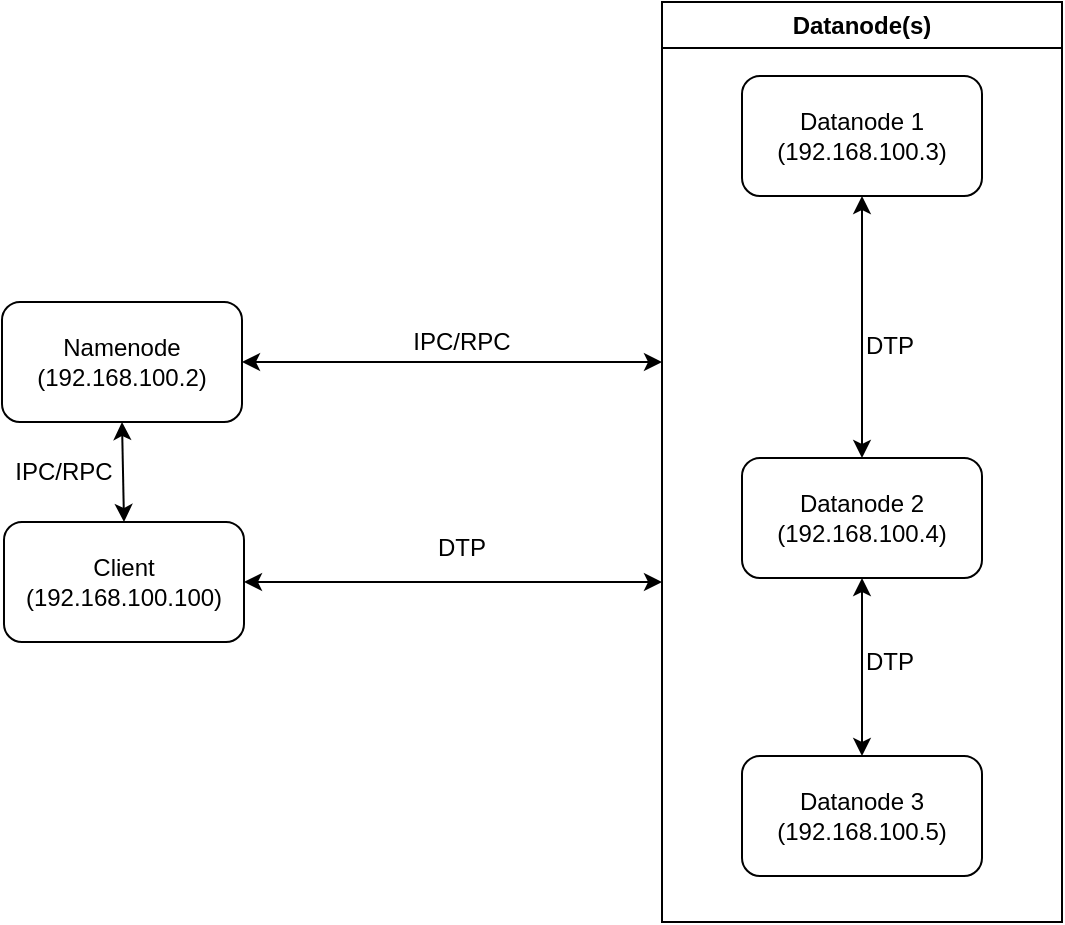 <mxfile version="21.0.6" type="device"><diagram name="Page-1" id="kxx6QXw3SyqQf62TsNWG"><mxGraphModel dx="1360" dy="811" grid="1" gridSize="10" guides="1" tooltips="1" connect="1" arrows="1" fold="1" page="1" pageScale="1" pageWidth="850" pageHeight="1100" math="0" shadow="0"><root><mxCell id="0"/><mxCell id="1" parent="0"/><mxCell id="gNv62fR279JEhxBzyIfO-1" value="Namenode&lt;br&gt;(192.168.100.2)" style="rounded=1;whiteSpace=wrap;html=1;" parent="1" vertex="1"><mxGeometry x="110" y="210" width="120" height="60" as="geometry"/></mxCell><mxCell id="gNv62fR279JEhxBzyIfO-2" value="Datanode 1&lt;br&gt;(192.168.100.3)" style="rounded=1;whiteSpace=wrap;html=1;" parent="1" vertex="1"><mxGeometry x="480" y="97" width="120" height="60" as="geometry"/></mxCell><mxCell id="gNv62fR279JEhxBzyIfO-3" value="Datanode 2&lt;br&gt;(192.168.100.4)" style="rounded=1;whiteSpace=wrap;html=1;" parent="1" vertex="1"><mxGeometry x="480" y="288" width="120" height="60" as="geometry"/></mxCell><mxCell id="gNv62fR279JEhxBzyIfO-4" value="Datanode 3&lt;br&gt;(192.168.100.5)" style="rounded=1;whiteSpace=wrap;html=1;" parent="1" vertex="1"><mxGeometry x="480" y="437" width="120" height="60" as="geometry"/></mxCell><mxCell id="gNv62fR279JEhxBzyIfO-5" value="Client&lt;br&gt;(192.168.100.100)" style="rounded=1;whiteSpace=wrap;html=1;" parent="1" vertex="1"><mxGeometry x="111" y="320" width="120" height="60" as="geometry"/></mxCell><mxCell id="gNv62fR279JEhxBzyIfO-8" value="" style="endArrow=classic;startArrow=classic;html=1;rounded=0;entryX=0.5;entryY=1;entryDx=0;entryDy=0;exitX=0.5;exitY=0;exitDx=0;exitDy=0;" parent="1" source="gNv62fR279JEhxBzyIfO-5" target="gNv62fR279JEhxBzyIfO-1" edge="1"><mxGeometry width="50" height="50" relative="1" as="geometry"><mxPoint x="180" y="310" as="sourcePoint"/><mxPoint x="450" y="390" as="targetPoint"/></mxGeometry></mxCell><mxCell id="gNv62fR279JEhxBzyIfO-12" value="IPC/RPC" style="text;html=1;strokeColor=none;fillColor=none;align=center;verticalAlign=middle;whiteSpace=wrap;rounded=0;" parent="1" vertex="1"><mxGeometry x="111" y="280" width="60" height="30" as="geometry"/></mxCell><mxCell id="gNv62fR279JEhxBzyIfO-16" value="" style="endArrow=classic;startArrow=classic;html=1;rounded=0;exitX=0.5;exitY=1;exitDx=0;exitDy=0;" parent="1" source="gNv62fR279JEhxBzyIfO-2" target="gNv62fR279JEhxBzyIfO-3" edge="1"><mxGeometry width="50" height="50" relative="1" as="geometry"><mxPoint x="400" y="517" as="sourcePoint"/><mxPoint x="450" y="467" as="targetPoint"/></mxGeometry></mxCell><mxCell id="gNv62fR279JEhxBzyIfO-17" value="" style="endArrow=classic;startArrow=classic;html=1;rounded=0;entryX=0.5;entryY=1;entryDx=0;entryDy=0;exitX=0.5;exitY=0;exitDx=0;exitDy=0;" parent="1" source="gNv62fR279JEhxBzyIfO-4" target="gNv62fR279JEhxBzyIfO-3" edge="1"><mxGeometry width="50" height="50" relative="1" as="geometry"><mxPoint x="400" y="517" as="sourcePoint"/><mxPoint x="450" y="467" as="targetPoint"/></mxGeometry></mxCell><mxCell id="gNv62fR279JEhxBzyIfO-18" value="DTP" style="text;html=1;strokeColor=none;fillColor=none;align=center;verticalAlign=middle;whiteSpace=wrap;rounded=0;" parent="1" vertex="1"><mxGeometry x="524" y="217" width="60" height="30" as="geometry"/></mxCell><mxCell id="gNv62fR279JEhxBzyIfO-19" value="DTP" style="text;html=1;strokeColor=none;fillColor=none;align=center;verticalAlign=middle;whiteSpace=wrap;rounded=0;" parent="1" vertex="1"><mxGeometry x="524" y="375" width="60" height="30" as="geometry"/></mxCell><mxCell id="gNv62fR279JEhxBzyIfO-25" value="IPC/RPC" style="text;html=1;strokeColor=none;fillColor=none;align=center;verticalAlign=middle;whiteSpace=wrap;rounded=0;" parent="1" vertex="1"><mxGeometry x="310" y="215" width="60" height="30" as="geometry"/></mxCell><mxCell id="gNv62fR279JEhxBzyIfO-29" value="Datanode(s)" style="swimlane;whiteSpace=wrap;html=1;" parent="1" vertex="1"><mxGeometry x="440" y="60" width="200" height="460" as="geometry"/></mxCell><mxCell id="gNv62fR279JEhxBzyIfO-30" value="" style="endArrow=classic;startArrow=classic;html=1;rounded=0;exitX=1;exitY=0.5;exitDx=0;exitDy=0;" parent="1" source="gNv62fR279JEhxBzyIfO-1" edge="1"><mxGeometry width="50" height="50" relative="1" as="geometry"><mxPoint x="400" y="410" as="sourcePoint"/><mxPoint x="440" y="240" as="targetPoint"/></mxGeometry></mxCell><mxCell id="gNv62fR279JEhxBzyIfO-31" value="" style="endArrow=classic;startArrow=classic;html=1;rounded=0;exitX=1;exitY=0.5;exitDx=0;exitDy=0;" parent="1" source="gNv62fR279JEhxBzyIfO-5" edge="1"><mxGeometry width="50" height="50" relative="1" as="geometry"><mxPoint x="400" y="410" as="sourcePoint"/><mxPoint x="440" y="350" as="targetPoint"/></mxGeometry></mxCell><mxCell id="gNv62fR279JEhxBzyIfO-32" value="DTP" style="text;html=1;strokeColor=none;fillColor=none;align=center;verticalAlign=middle;whiteSpace=wrap;rounded=0;" parent="1" vertex="1"><mxGeometry x="310" y="318" width="60" height="30" as="geometry"/></mxCell></root></mxGraphModel></diagram></mxfile>